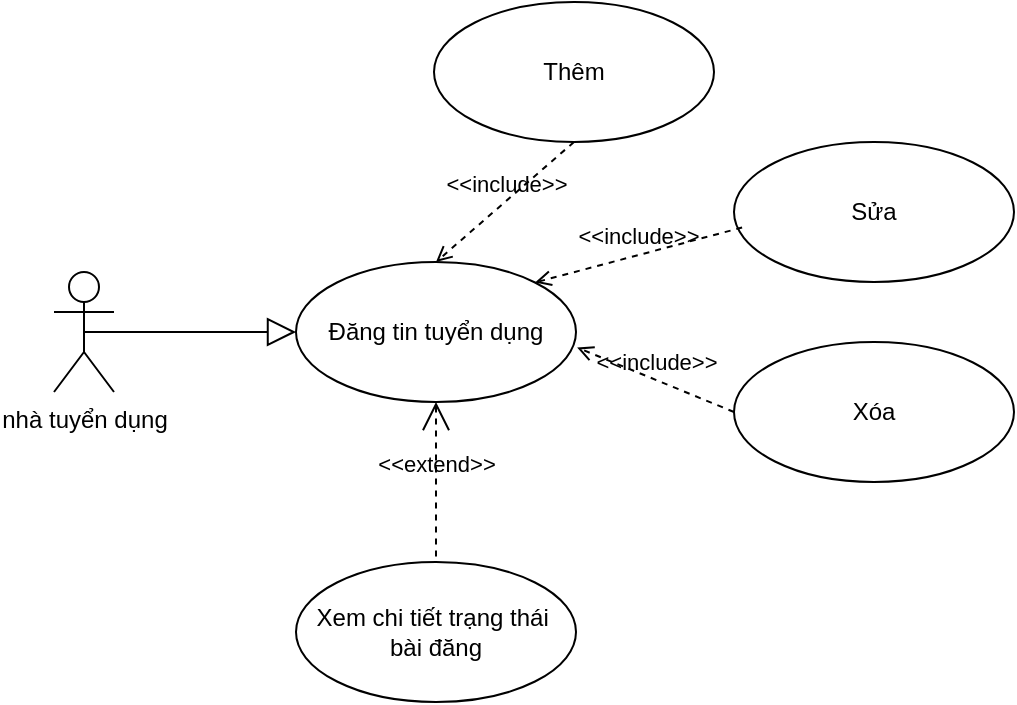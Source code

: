 <mxfile version="26.0.4">
  <diagram name="Page-1" id="eLMhKg90Q58_M57V-YQM">
    <mxGraphModel dx="1044" dy="558" grid="1" gridSize="10" guides="1" tooltips="1" connect="1" arrows="1" fold="1" page="1" pageScale="1" pageWidth="850" pageHeight="1100" math="0" shadow="0">
      <root>
        <mxCell id="0" />
        <mxCell id="1" parent="0" />
        <mxCell id="XipXFmqYy9CJ50gtXuYF-2" value="Đăng tin tuyển dụng" style="ellipse;whiteSpace=wrap;html=1;" vertex="1" parent="1">
          <mxGeometry x="321" y="220" width="140" height="70" as="geometry" />
        </mxCell>
        <mxCell id="XipXFmqYy9CJ50gtXuYF-3" value="Thêm" style="ellipse;whiteSpace=wrap;html=1;" vertex="1" parent="1">
          <mxGeometry x="390" y="90" width="140" height="70" as="geometry" />
        </mxCell>
        <mxCell id="XipXFmqYy9CJ50gtXuYF-4" value="&amp;lt;&amp;lt;include&amp;gt;&amp;gt;" style="edgeStyle=none;html=1;endArrow=open;verticalAlign=bottom;dashed=1;labelBackgroundColor=none;rounded=0;entryX=0.5;entryY=0;entryDx=0;entryDy=0;exitX=0.5;exitY=1;exitDx=0;exitDy=0;" edge="1" parent="1" source="XipXFmqYy9CJ50gtXuYF-3" target="XipXFmqYy9CJ50gtXuYF-2">
          <mxGeometry width="160" relative="1" as="geometry">
            <mxPoint x="531" y="180" as="sourcePoint" />
            <mxPoint x="391" y="220" as="targetPoint" />
          </mxGeometry>
        </mxCell>
        <mxCell id="XipXFmqYy9CJ50gtXuYF-5" value="nhà tuyển dụng" style="shape=umlActor;html=1;verticalLabelPosition=bottom;verticalAlign=top;align=center;" vertex="1" parent="1">
          <mxGeometry x="200" y="225" width="30" height="60" as="geometry" />
        </mxCell>
        <mxCell id="XipXFmqYy9CJ50gtXuYF-6" value="" style="edgeStyle=none;html=1;endArrow=block;endFill=0;endSize=12;verticalAlign=bottom;rounded=0;exitX=0.5;exitY=0.5;exitDx=0;exitDy=0;exitPerimeter=0;entryX=0;entryY=0.5;entryDx=0;entryDy=0;" edge="1" parent="1" source="XipXFmqYy9CJ50gtXuYF-5" target="XipXFmqYy9CJ50gtXuYF-2">
          <mxGeometry width="160" relative="1" as="geometry">
            <mxPoint x="226" y="275" as="sourcePoint" />
            <mxPoint x="331" y="280" as="targetPoint" />
          </mxGeometry>
        </mxCell>
        <mxCell id="XipXFmqYy9CJ50gtXuYF-8" value="Sửa" style="ellipse;whiteSpace=wrap;html=1;" vertex="1" parent="1">
          <mxGeometry x="540" y="160" width="140" height="70" as="geometry" />
        </mxCell>
        <mxCell id="XipXFmqYy9CJ50gtXuYF-9" value="Xem chi tiết trạng thái&amp;nbsp; bài đăng" style="ellipse;whiteSpace=wrap;html=1;" vertex="1" parent="1">
          <mxGeometry x="321" y="370" width="140" height="70" as="geometry" />
        </mxCell>
        <mxCell id="XipXFmqYy9CJ50gtXuYF-11" value="&amp;lt;&amp;lt;extend&amp;gt;&amp;gt;" style="edgeStyle=none;html=1;startArrow=open;endArrow=none;startSize=12;verticalAlign=bottom;dashed=1;labelBackgroundColor=none;rounded=0;entryX=0.5;entryY=0;entryDx=0;entryDy=0;exitX=0.5;exitY=1;exitDx=0;exitDy=0;" edge="1" parent="1" source="XipXFmqYy9CJ50gtXuYF-2" target="XipXFmqYy9CJ50gtXuYF-9">
          <mxGeometry width="160" relative="1" as="geometry">
            <mxPoint x="820" y="160" as="sourcePoint" />
            <mxPoint x="735" y="194" as="targetPoint" />
          </mxGeometry>
        </mxCell>
        <mxCell id="XipXFmqYy9CJ50gtXuYF-13" value="Xóa" style="ellipse;whiteSpace=wrap;html=1;" vertex="1" parent="1">
          <mxGeometry x="540" y="260" width="140" height="70" as="geometry" />
        </mxCell>
        <mxCell id="XipXFmqYy9CJ50gtXuYF-14" value="&amp;lt;&amp;lt;include&amp;gt;&amp;gt;" style="edgeStyle=none;html=1;endArrow=open;verticalAlign=bottom;dashed=1;labelBackgroundColor=none;rounded=0;entryX=1;entryY=0;entryDx=0;entryDy=0;exitX=0.029;exitY=0.611;exitDx=0;exitDy=0;exitPerimeter=0;" edge="1" parent="1" source="XipXFmqYy9CJ50gtXuYF-8" target="XipXFmqYy9CJ50gtXuYF-2">
          <mxGeometry width="160" relative="1" as="geometry">
            <mxPoint x="470" y="170" as="sourcePoint" />
            <mxPoint x="401" y="230" as="targetPoint" />
          </mxGeometry>
        </mxCell>
        <mxCell id="XipXFmqYy9CJ50gtXuYF-15" value="&amp;lt;&amp;lt;include&amp;gt;&amp;gt;" style="edgeStyle=none;html=1;endArrow=open;verticalAlign=bottom;dashed=1;labelBackgroundColor=none;rounded=0;entryX=1.004;entryY=0.611;entryDx=0;entryDy=0;exitX=0;exitY=0.5;exitDx=0;exitDy=0;entryPerimeter=0;" edge="1" parent="1" source="XipXFmqYy9CJ50gtXuYF-13" target="XipXFmqYy9CJ50gtXuYF-2">
          <mxGeometry width="160" relative="1" as="geometry">
            <mxPoint x="554" y="213" as="sourcePoint" />
            <mxPoint x="450" y="240" as="targetPoint" />
          </mxGeometry>
        </mxCell>
      </root>
    </mxGraphModel>
  </diagram>
</mxfile>
